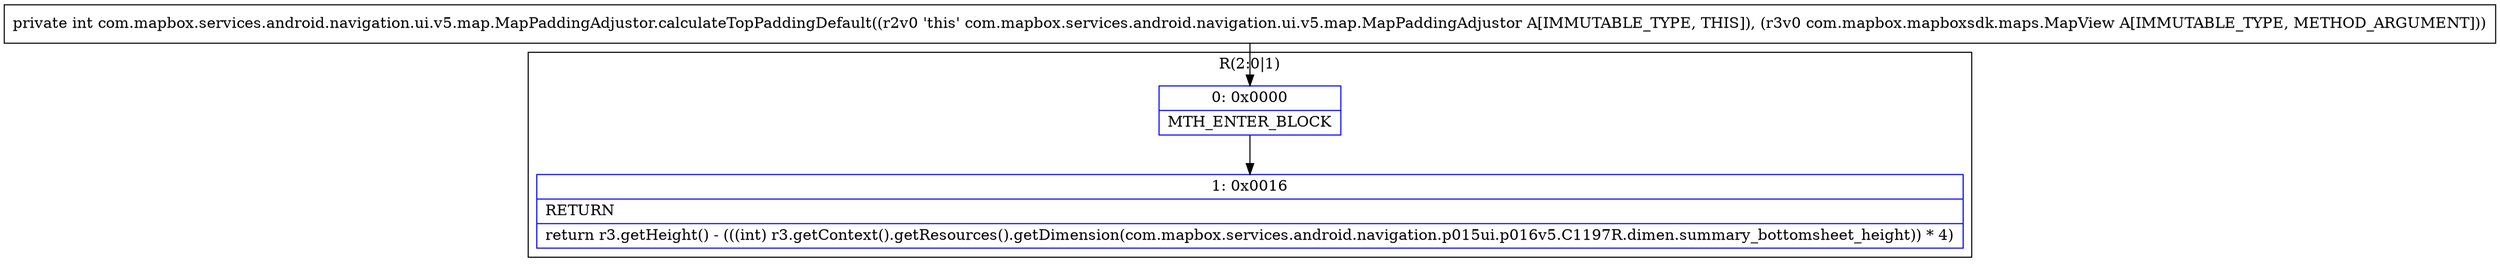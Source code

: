 digraph "CFG forcom.mapbox.services.android.navigation.ui.v5.map.MapPaddingAdjustor.calculateTopPaddingDefault(Lcom\/mapbox\/mapboxsdk\/maps\/MapView;)I" {
subgraph cluster_Region_2088074017 {
label = "R(2:0|1)";
node [shape=record,color=blue];
Node_0 [shape=record,label="{0\:\ 0x0000|MTH_ENTER_BLOCK\l}"];
Node_1 [shape=record,label="{1\:\ 0x0016|RETURN\l|return r3.getHeight() \- (((int) r3.getContext().getResources().getDimension(com.mapbox.services.android.navigation.p015ui.p016v5.C1197R.dimen.summary_bottomsheet_height)) * 4)\l}"];
}
MethodNode[shape=record,label="{private int com.mapbox.services.android.navigation.ui.v5.map.MapPaddingAdjustor.calculateTopPaddingDefault((r2v0 'this' com.mapbox.services.android.navigation.ui.v5.map.MapPaddingAdjustor A[IMMUTABLE_TYPE, THIS]), (r3v0 com.mapbox.mapboxsdk.maps.MapView A[IMMUTABLE_TYPE, METHOD_ARGUMENT])) }"];
MethodNode -> Node_0;
Node_0 -> Node_1;
}

